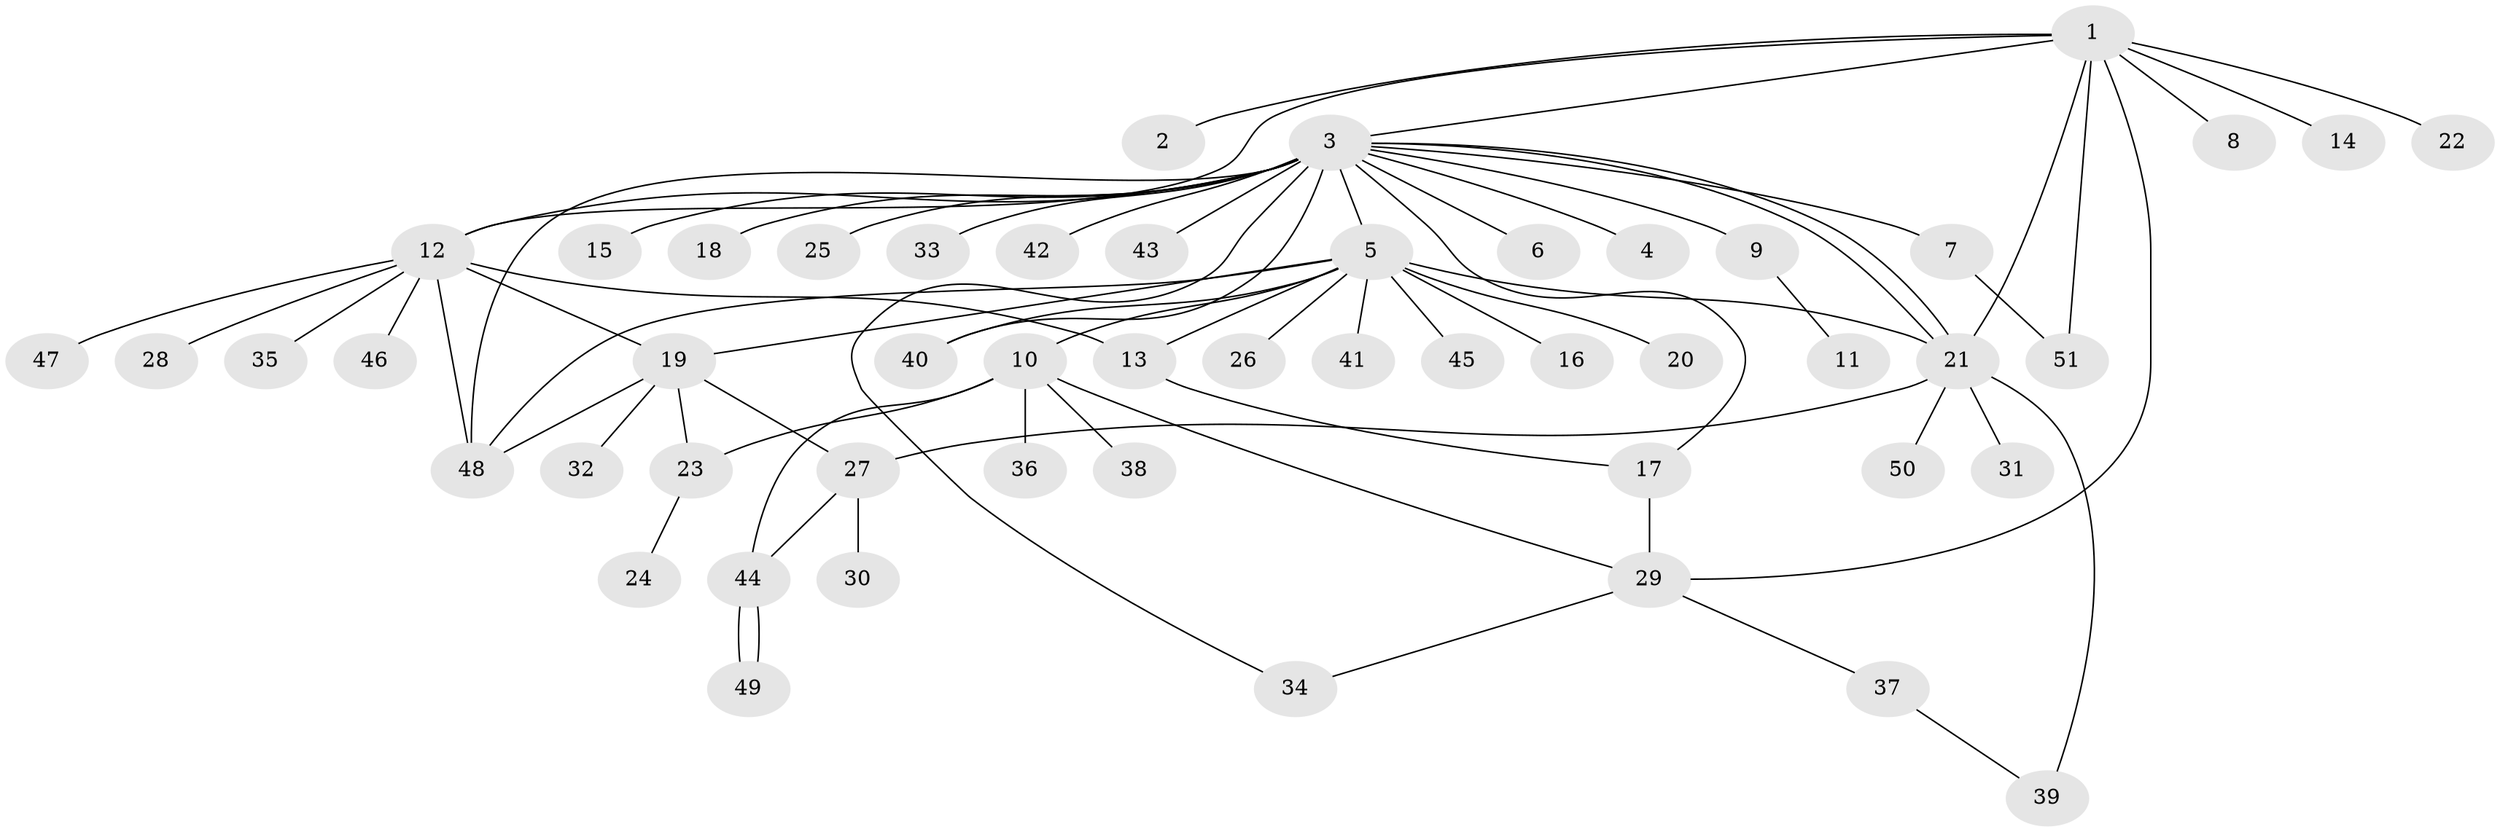 // Generated by graph-tools (version 1.1) at 2025/49/03/09/25 03:49:48]
// undirected, 51 vertices, 70 edges
graph export_dot {
graph [start="1"]
  node [color=gray90,style=filled];
  1;
  2;
  3;
  4;
  5;
  6;
  7;
  8;
  9;
  10;
  11;
  12;
  13;
  14;
  15;
  16;
  17;
  18;
  19;
  20;
  21;
  22;
  23;
  24;
  25;
  26;
  27;
  28;
  29;
  30;
  31;
  32;
  33;
  34;
  35;
  36;
  37;
  38;
  39;
  40;
  41;
  42;
  43;
  44;
  45;
  46;
  47;
  48;
  49;
  50;
  51;
  1 -- 2;
  1 -- 3;
  1 -- 8;
  1 -- 12;
  1 -- 14;
  1 -- 21;
  1 -- 22;
  1 -- 29;
  1 -- 51;
  3 -- 4;
  3 -- 5;
  3 -- 6;
  3 -- 7;
  3 -- 9;
  3 -- 12;
  3 -- 15;
  3 -- 17;
  3 -- 18;
  3 -- 21;
  3 -- 21;
  3 -- 25;
  3 -- 33;
  3 -- 34;
  3 -- 40;
  3 -- 42;
  3 -- 43;
  3 -- 48;
  5 -- 10;
  5 -- 13;
  5 -- 16;
  5 -- 19;
  5 -- 20;
  5 -- 21;
  5 -- 26;
  5 -- 40;
  5 -- 41;
  5 -- 45;
  5 -- 48;
  7 -- 51;
  9 -- 11;
  10 -- 23;
  10 -- 29;
  10 -- 36;
  10 -- 38;
  10 -- 44;
  12 -- 13;
  12 -- 19;
  12 -- 28;
  12 -- 35;
  12 -- 46;
  12 -- 47;
  12 -- 48;
  13 -- 17;
  17 -- 29;
  19 -- 23;
  19 -- 27;
  19 -- 32;
  19 -- 48;
  21 -- 27;
  21 -- 31;
  21 -- 39;
  21 -- 50;
  23 -- 24;
  27 -- 30;
  27 -- 44;
  29 -- 34;
  29 -- 37;
  37 -- 39;
  44 -- 49;
  44 -- 49;
}
